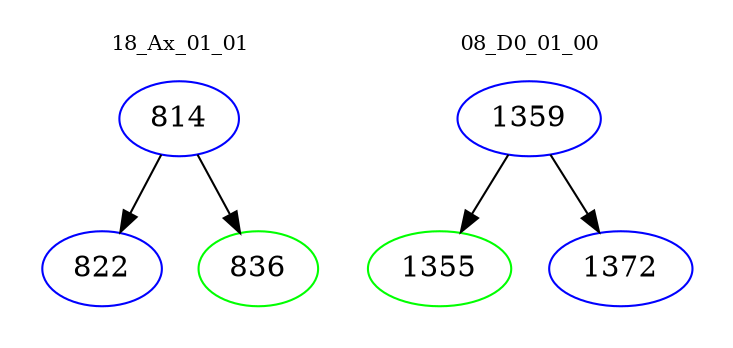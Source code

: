 digraph{
subgraph cluster_0 {
color = white
label = "18_Ax_01_01";
fontsize=10;
T0_814 [label="814", color="blue"]
T0_814 -> T0_822 [color="black"]
T0_822 [label="822", color="blue"]
T0_814 -> T0_836 [color="black"]
T0_836 [label="836", color="green"]
}
subgraph cluster_1 {
color = white
label = "08_D0_01_00";
fontsize=10;
T1_1359 [label="1359", color="blue"]
T1_1359 -> T1_1355 [color="black"]
T1_1355 [label="1355", color="green"]
T1_1359 -> T1_1372 [color="black"]
T1_1372 [label="1372", color="blue"]
}
}

